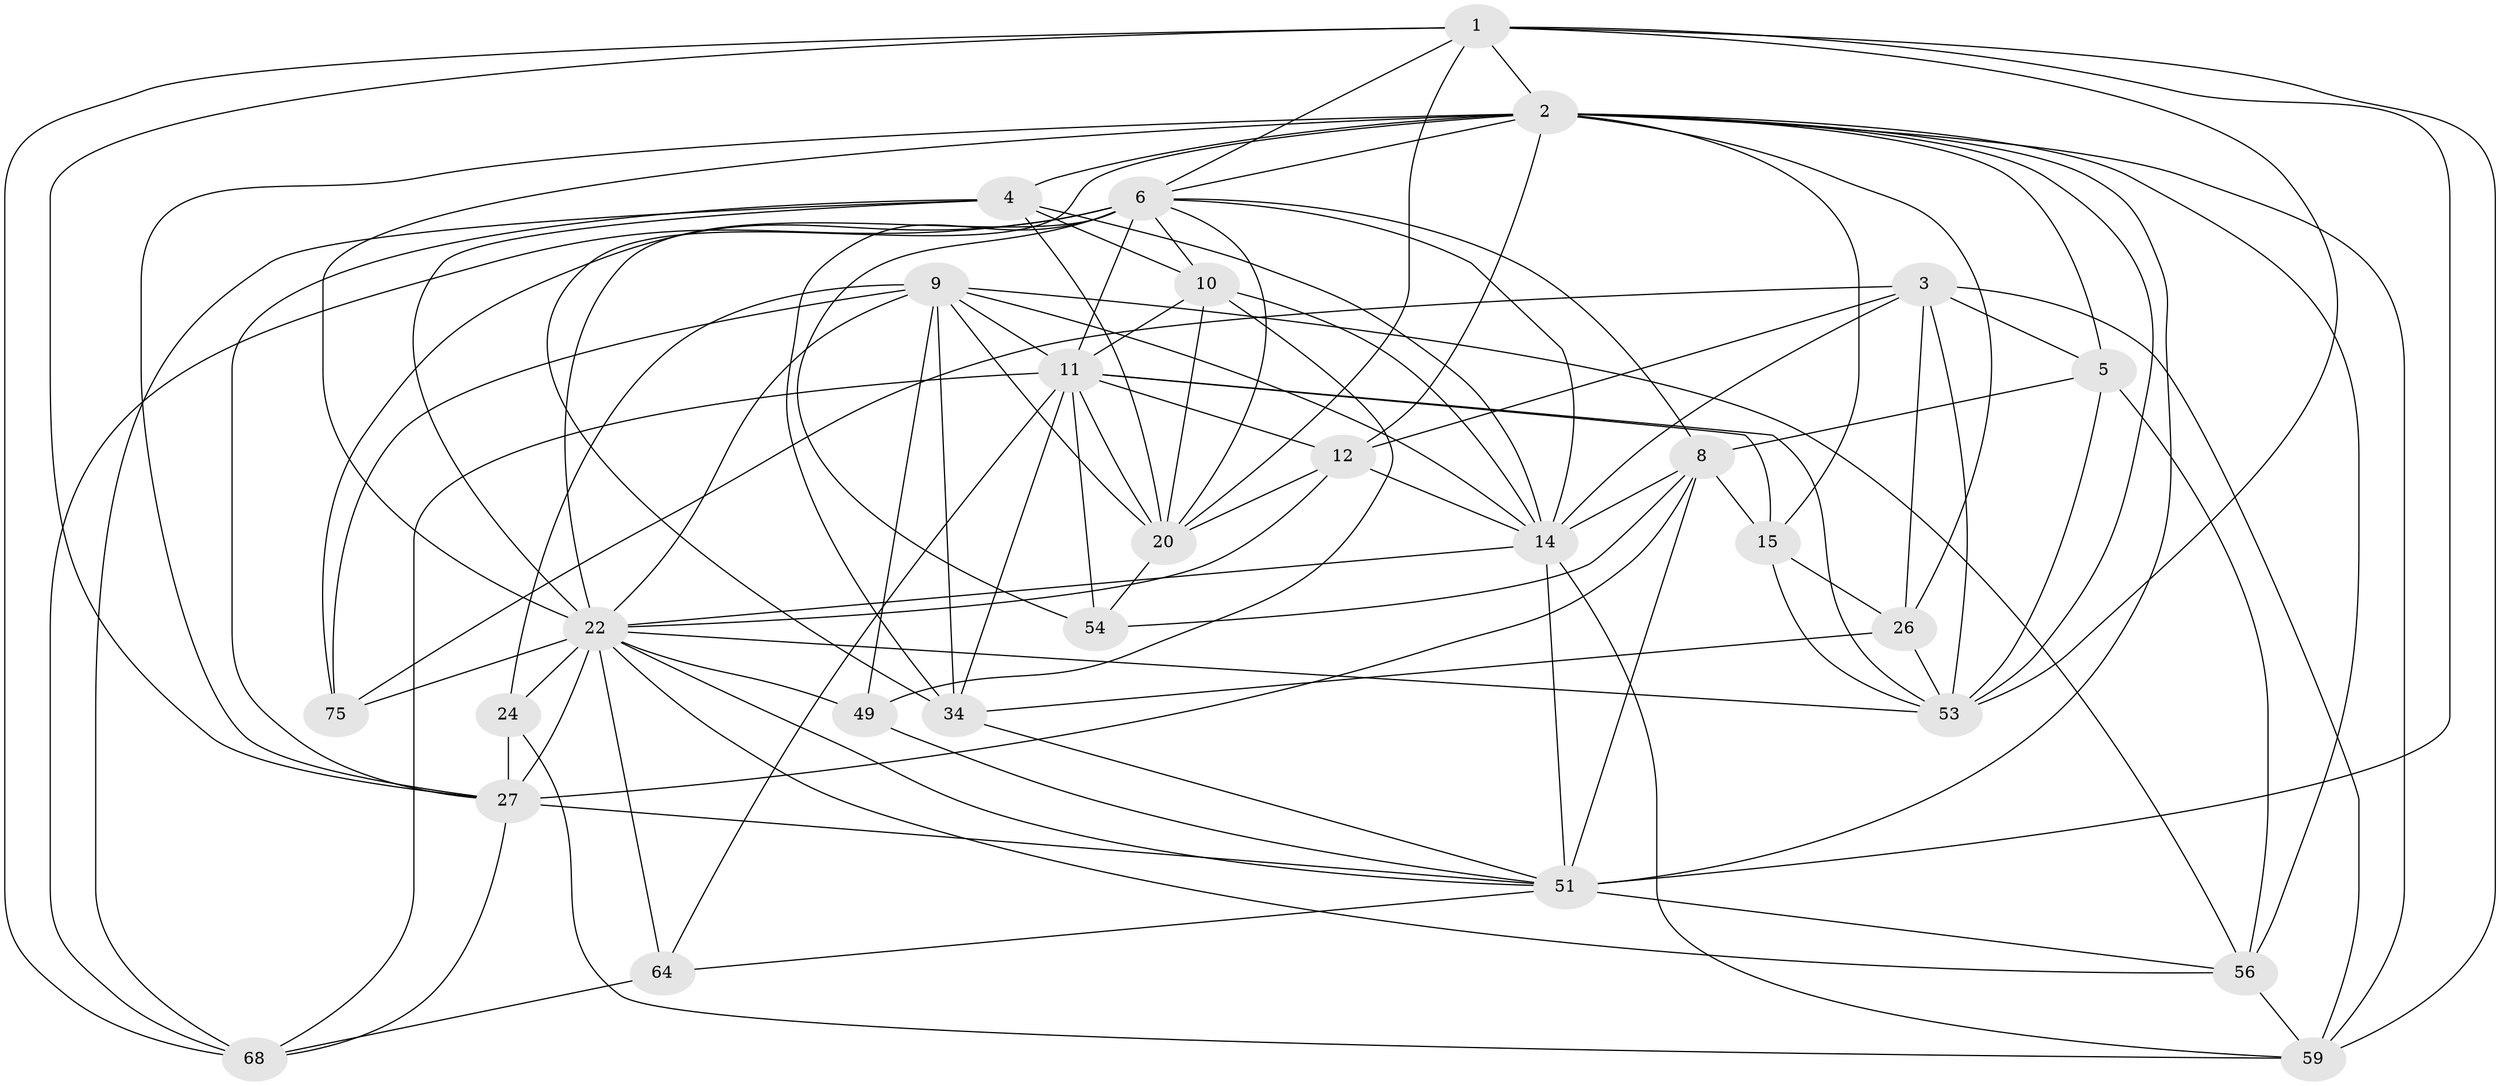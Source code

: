 // original degree distribution, {4: 1.0}
// Generated by graph-tools (version 1.1) at 2025/21/03/04/25 18:21:01]
// undirected, 28 vertices, 102 edges
graph export_dot {
graph [start="1"]
  node [color=gray90,style=filled];
  1 [super="+7"];
  2 [super="+28+42+32"];
  3 [super="+69+66"];
  4 [super="+74+41+79"];
  5 [super="+17"];
  6 [super="+40+16+45+13"];
  8 [super="+33+29"];
  9 [super="+65+21"];
  10 [super="+36"];
  11 [super="+88+18"];
  12 [super="+48+82"];
  14 [super="+89+37"];
  15 [super="+19+85"];
  20 [super="+44"];
  22 [super="+31+25+86"];
  24;
  26 [super="+95"];
  27 [super="+30"];
  34 [super="+35"];
  49;
  51 [super="+72+58"];
  53 [super="+92+90+67"];
  54;
  56 [super="+77"];
  59 [super="+63"];
  64;
  68 [super="+73"];
  75;
  1 -- 59;
  1 -- 2 [weight=2];
  1 -- 27;
  1 -- 68;
  1 -- 6;
  1 -- 51;
  1 -- 20 [weight=3];
  1 -- 53 [weight=2];
  2 -- 34;
  2 -- 56;
  2 -- 12 [weight=3];
  2 -- 15 [weight=2];
  2 -- 26;
  2 -- 59;
  2 -- 6;
  2 -- 4 [weight=2];
  2 -- 51 [weight=2];
  2 -- 5;
  2 -- 22;
  2 -- 27;
  2 -- 53;
  3 -- 75;
  3 -- 26 [weight=2];
  3 -- 53;
  3 -- 12;
  3 -- 59;
  3 -- 5;
  3 -- 14;
  4 -- 10;
  4 -- 20 [weight=2];
  4 -- 68;
  4 -- 27;
  4 -- 14 [weight=2];
  4 -- 22;
  5 -- 53;
  5 -- 8 [weight=2];
  5 -- 56;
  6 -- 54;
  6 -- 34;
  6 -- 68;
  6 -- 75;
  6 -- 22;
  6 -- 10;
  6 -- 11 [weight=3];
  6 -- 8;
  6 -- 14;
  6 -- 20;
  8 -- 51;
  8 -- 54;
  8 -- 15;
  8 -- 27;
  8 -- 14;
  9 -- 49;
  9 -- 56;
  9 -- 75;
  9 -- 22;
  9 -- 34;
  9 -- 20 [weight=2];
  9 -- 24;
  9 -- 14;
  9 -- 11;
  10 -- 14;
  10 -- 49;
  10 -- 20;
  10 -- 11;
  11 -- 64;
  11 -- 53 [weight=2];
  11 -- 15 [weight=3];
  11 -- 34;
  11 -- 68;
  11 -- 12;
  11 -- 20;
  11 -- 54;
  12 -- 22;
  12 -- 14;
  12 -- 20;
  14 -- 51 [weight=2];
  14 -- 22;
  14 -- 59;
  15 -- 53;
  15 -- 26;
  20 -- 54;
  22 -- 24;
  22 -- 75;
  22 -- 64;
  22 -- 51;
  22 -- 56;
  22 -- 53;
  22 -- 49;
  22 -- 27;
  24 -- 59;
  24 -- 27;
  26 -- 34;
  26 -- 53;
  27 -- 68;
  27 -- 51;
  34 -- 51;
  49 -- 51;
  51 -- 64;
  51 -- 56;
  56 -- 59;
  64 -- 68;
}
